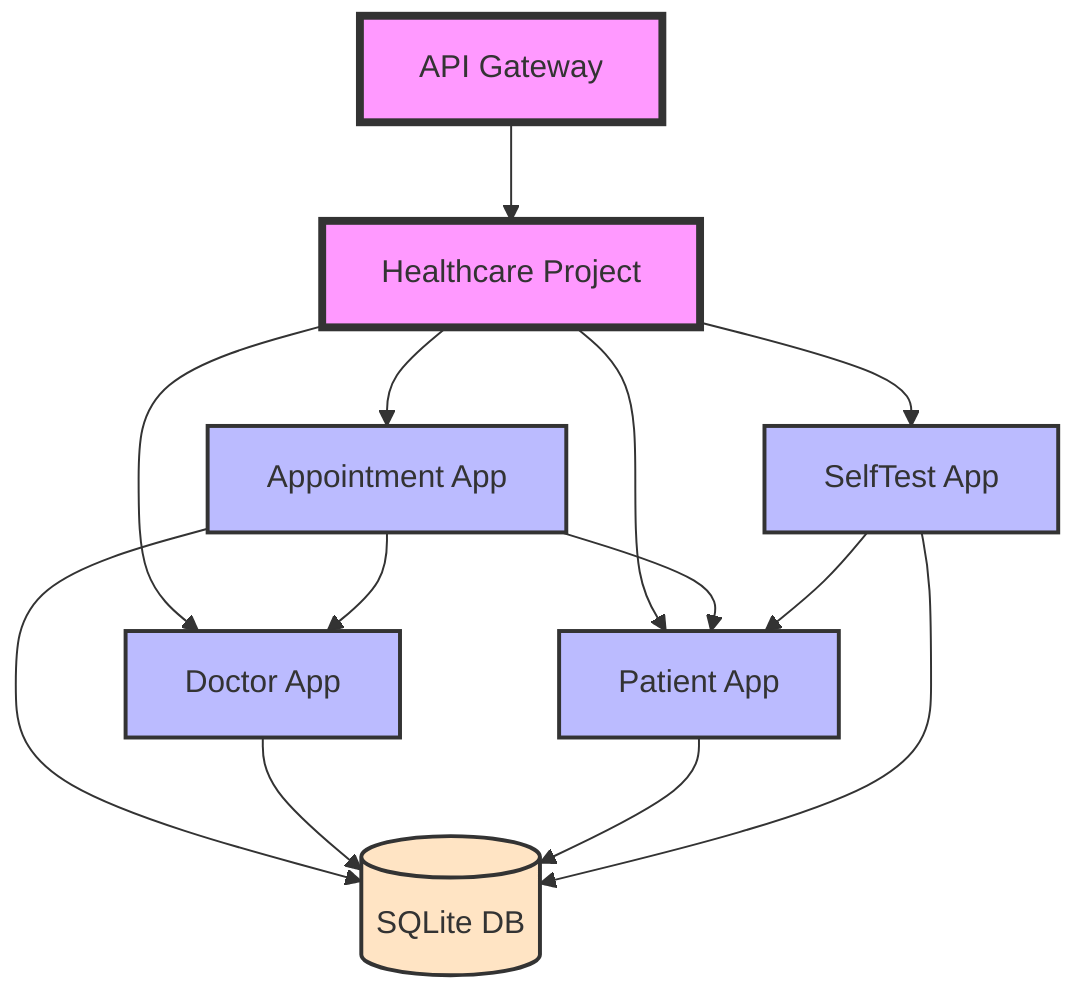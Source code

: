 graph TD
  gateway[API Gateway]
  healthcare[Healthcare Project] 
  appointment[Appointment App]
  doctor[Doctor App]
  patient[Patient App]
  selftest[SelfTest App]
  sqlite[(SQLite DB)]

  gateway --> healthcare

  healthcare --> appointment
  healthcare --> doctor
  healthcare --> patient
  healthcare --> selftest

  appointment --> patient
  appointment --> doctor
  selftest --> patient

  appointment --> sqlite
  doctor --> sqlite
  patient --> sqlite
  selftest --> sqlite

  style gateway fill:#f9f,stroke:#333,stroke-width:4px
  style healthcare fill:#f9f,stroke:#333,stroke-width:4px
  style appointment fill:#bbf,stroke:#333,stroke-width:2px
  style doctor fill:#bbf,stroke:#333,stroke-width:2px
  style patient fill:#bbf,stroke:#333,stroke-width:2px
  style selftest fill:#bbf,stroke:#333,stroke-width:2px
  style sqlite fill:#ffe4c4,stroke:#333,stroke-width:2px